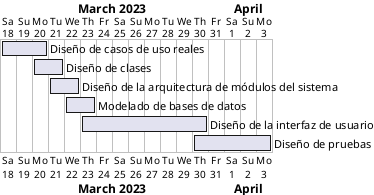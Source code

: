 @startgantt
Project starts 2023-03-18

[Diseño de casos de uso reales] lasts 3 days
[Diseño de casos de uso reales] starts 2023-03-18
[Diseño de casos de uso reales] ends 2023-03-20

[Diseño de clases] lasts 2 days
[Diseño de clases] starts 2023-03-20
[Diseño de clases] ends 2023-03-21

[Diseño de la arquitectura de módulos del sistema] lasts 2 days
[Diseño de la arquitectura de módulos del sistema] starts 2023-03-21
[Diseño de la arquitectura de módulos del sistema] ends 2023-03-22

[Modelado de bases de datos] lasts 1 day
[Modelado de bases de datos] starts 2023-03-22
[Modelado de bases de datos] ends 2023-03-23

[Diseño de la interfaz de usuario] lasts 6 days
[Diseño de la interfaz de usuario] starts 2023-03-23
[Diseño de la interfaz de usuario] ends 2023-03-30

[Diseño de pruebas] lasts 5 days
[Diseño de pruebas] starts 2023-03-30
[Diseño de pruebas] ends 2023-04-03

@endgantt
